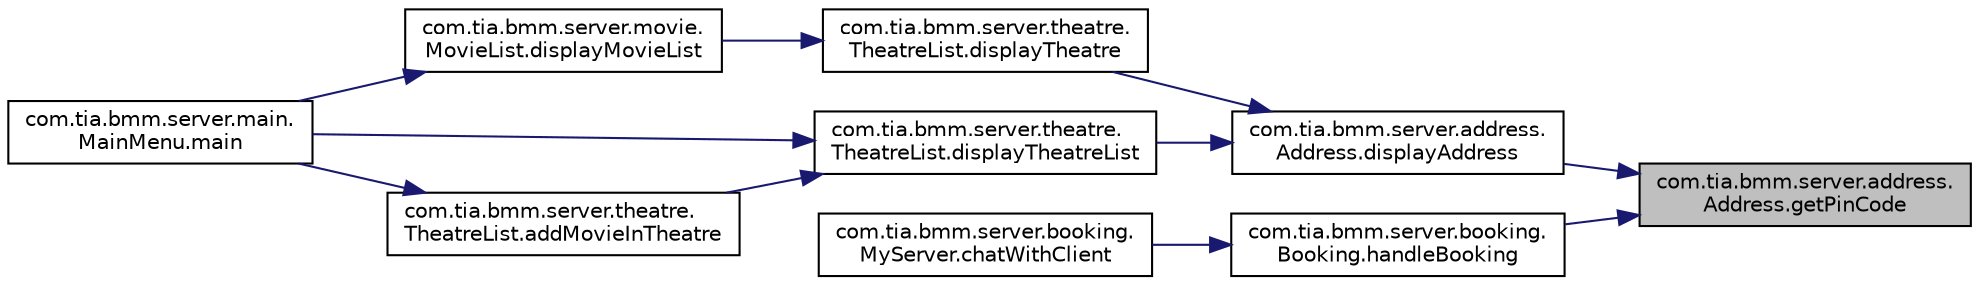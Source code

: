 digraph "com.tia.bmm.server.address.Address.getPinCode"
{
 // INTERACTIVE_SVG=YES
 // LATEX_PDF_SIZE
  edge [fontname="Helvetica",fontsize="10",labelfontname="Helvetica",labelfontsize="10"];
  node [fontname="Helvetica",fontsize="10",shape=record];
  rankdir="RL";
  Node1 [label="com.tia.bmm.server.address.\lAddress.getPinCode",height=0.2,width=0.4,color="black", fillcolor="grey75", style="filled", fontcolor="black",tooltip=" "];
  Node1 -> Node2 [dir="back",color="midnightblue",fontsize="10",style="solid"];
  Node2 [label="com.tia.bmm.server.address.\lAddress.displayAddress",height=0.2,width=0.4,color="black", fillcolor="white", style="filled",URL="$d5/da1/classcom_1_1tia_1_1bmm_1_1server_1_1address_1_1_address.html#a07eff711b146256671cc044923b429d3",tooltip=" "];
  Node2 -> Node3 [dir="back",color="midnightblue",fontsize="10",style="solid"];
  Node3 [label="com.tia.bmm.server.theatre.\lTheatreList.displayTheatre",height=0.2,width=0.4,color="black", fillcolor="white", style="filled",URL="$da/dca/classcom_1_1tia_1_1bmm_1_1server_1_1theatre_1_1_theatre_list.html#a35e07a87e4d839ea581f760b53bd68d7",tooltip=" "];
  Node3 -> Node4 [dir="back",color="midnightblue",fontsize="10",style="solid"];
  Node4 [label="com.tia.bmm.server.movie.\lMovieList.displayMovieList",height=0.2,width=0.4,color="black", fillcolor="white", style="filled",URL="$d7/d7d/classcom_1_1tia_1_1bmm_1_1server_1_1movie_1_1_movie_list.html#a083de16c94baa39d0cab4aa1102c3983",tooltip=" "];
  Node4 -> Node5 [dir="back",color="midnightblue",fontsize="10",style="solid"];
  Node5 [label="com.tia.bmm.server.main.\lMainMenu.main",height=0.2,width=0.4,color="black", fillcolor="white", style="filled",URL="$d2/d9f/classcom_1_1tia_1_1bmm_1_1server_1_1main_1_1_main_menu.html#a0b053293418334fff5572487489f3029",tooltip=" "];
  Node2 -> Node6 [dir="back",color="midnightblue",fontsize="10",style="solid"];
  Node6 [label="com.tia.bmm.server.theatre.\lTheatreList.displayTheatreList",height=0.2,width=0.4,color="black", fillcolor="white", style="filled",URL="$da/dca/classcom_1_1tia_1_1bmm_1_1server_1_1theatre_1_1_theatre_list.html#a501fbd7ca8bee5c6ce651197c321f3f1",tooltip=" "];
  Node6 -> Node7 [dir="back",color="midnightblue",fontsize="10",style="solid"];
  Node7 [label="com.tia.bmm.server.theatre.\lTheatreList.addMovieInTheatre",height=0.2,width=0.4,color="black", fillcolor="white", style="filled",URL="$da/dca/classcom_1_1tia_1_1bmm_1_1server_1_1theatre_1_1_theatre_list.html#a79cd9edb6f713216ef907c7a1ca00c20",tooltip=" "];
  Node7 -> Node5 [dir="back",color="midnightblue",fontsize="10",style="solid"];
  Node6 -> Node5 [dir="back",color="midnightblue",fontsize="10",style="solid"];
  Node1 -> Node8 [dir="back",color="midnightblue",fontsize="10",style="solid"];
  Node8 [label="com.tia.bmm.server.booking.\lBooking.handleBooking",height=0.2,width=0.4,color="black", fillcolor="white", style="filled",URL="$da/d57/classcom_1_1tia_1_1bmm_1_1server_1_1booking_1_1_booking.html#a447864da63969714d2e23e8329af699a",tooltip=" "];
  Node8 -> Node9 [dir="back",color="midnightblue",fontsize="10",style="solid"];
  Node9 [label="com.tia.bmm.server.booking.\lMyServer.chatWithClient",height=0.2,width=0.4,color="black", fillcolor="white", style="filled",URL="$dc/da0/classcom_1_1tia_1_1bmm_1_1server_1_1booking_1_1_my_server.html#a701d447837f147cf450d6b88edb0a470",tooltip=" "];
}
